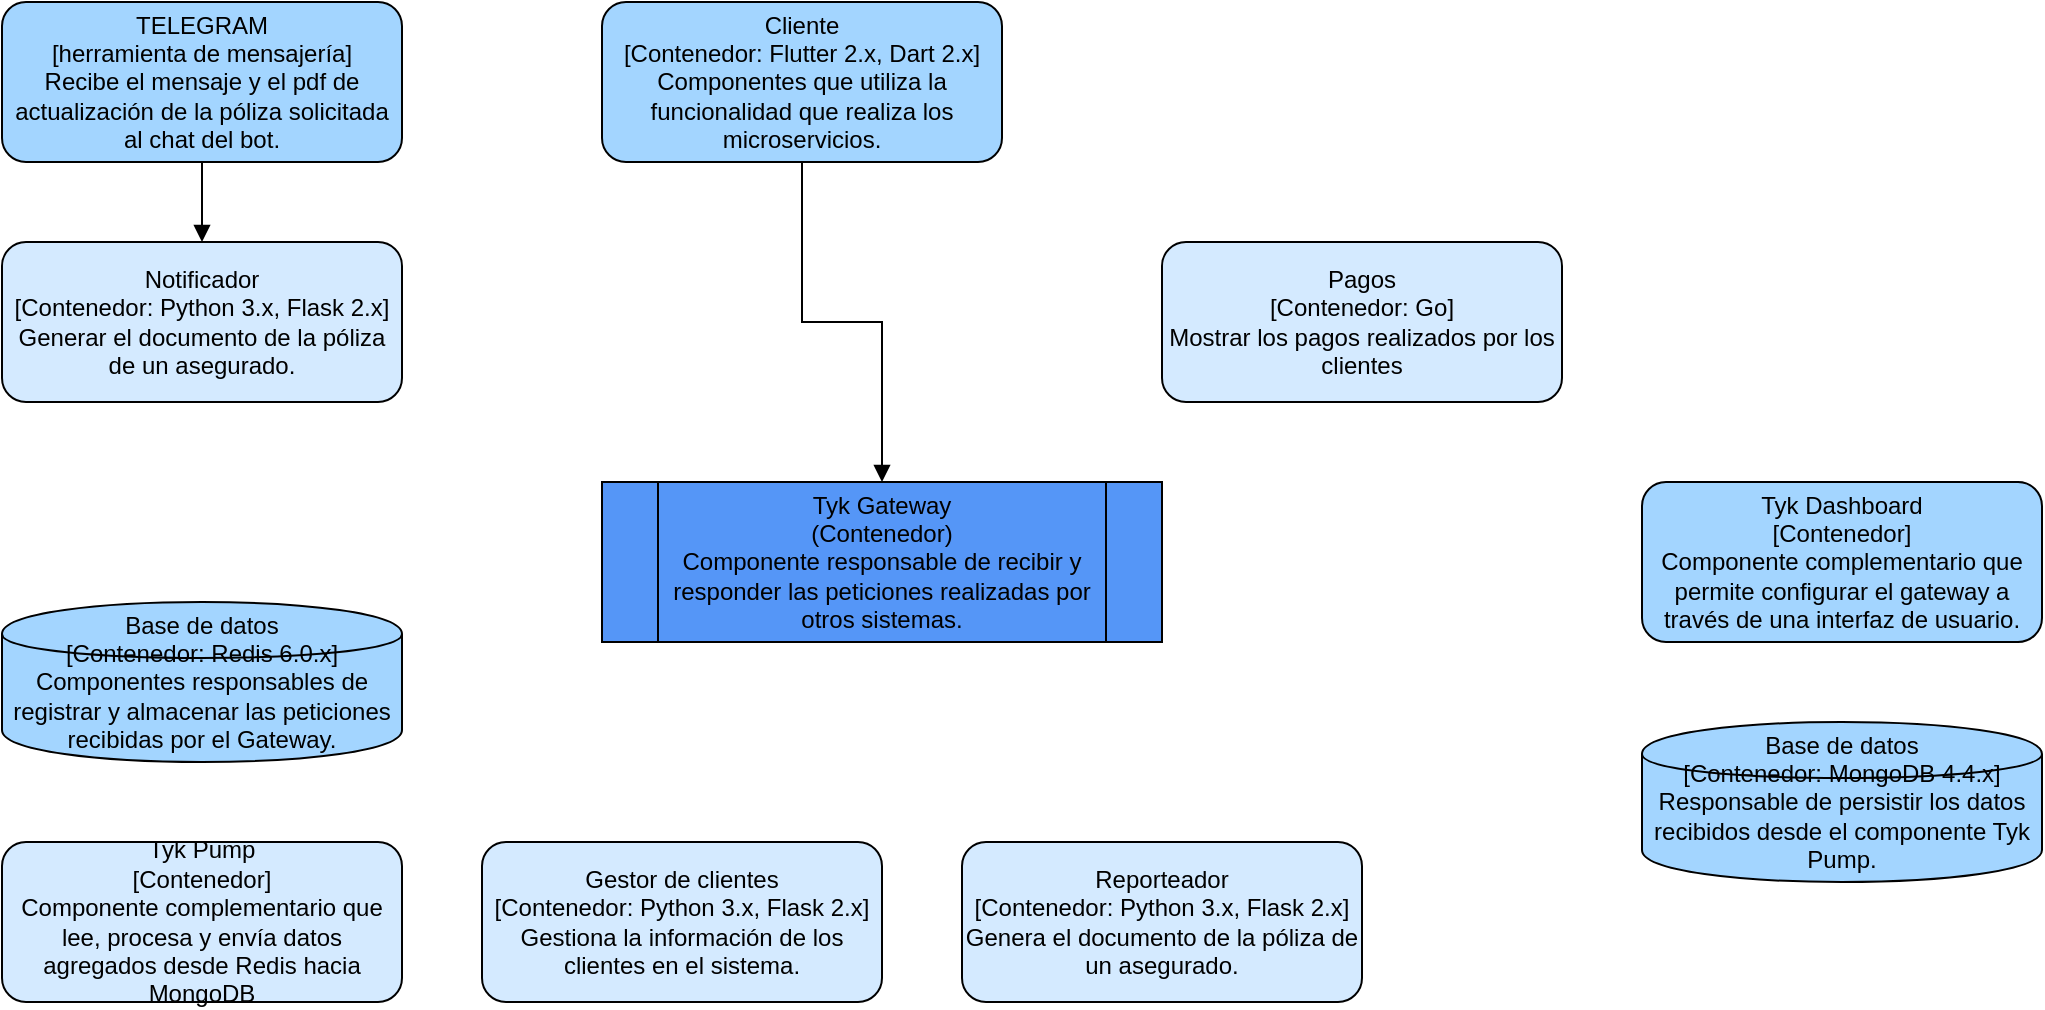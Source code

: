 <?xml version="1.0" encoding="UTF-8"?>
<mxfile>
  <diagram name="Diagrama Microservicios" id="1">
    <mxGraphModel dx="1468" dy="914" grid="1" gridSize="10" guides="1" tooltips="1" connect="1" arrows="1" fold="1" page="1" pageScale="1" pageWidth="827" pageHeight="1169">
      <root>
        <mxCell id="0"/>
        <mxCell id="1" parent="0"/>

        <!-- Tyk Gateway -->
        <mxCell id="gateway" value="Tyk Gateway&#xa;(Contenedor)&#xa;Componente responsable de recibir y responder las peticiones realizadas por otros sistemas." style="shape=process;whiteSpace=wrap;html=1;fillColor=#5596f7;fontSize=12;" vertex="1" parent="1">
          <mxGeometry x="360" y="300" width="280" height="80" as="geometry"/>
        </mxCell>

        <!-- Cliente -->
        <mxCell id="cliente" value="Cliente&#xa;[Contenedor: Flutter 2.x, Dart 2.x]&#xa;Componentes que utiliza la funcionalidad que realiza los microservicios." style="shape=rectangle;whiteSpace=wrap;html=1;rounded=1;fillColor=#a3d5ff;fontSize=12;" vertex="1" parent="1">
          <mxGeometry x="360" y="60" width="200" height="80" as="geometry"/>
        </mxCell>

        <!-- Telegram -->
        <mxCell id="telegram" value="TELEGRAM&#xa;[herramienta de mensajería]&#xa;Recibe el mensaje y el pdf de actualización de la póliza solicitada al chat del bot." style="shape=rectangle;whiteSpace=wrap;html=1;rounded=1;fillColor=#a3d5ff;fontSize=12;" vertex="1" parent="1">
          <mxGeometry x="60" y="60" width="200" height="80" as="geometry"/>
        </mxCell>

        <!-- Notificador -->
        <mxCell id="notificador" value="Notificador&#xa;[Contenedor: Python 3.x, Flask 2.x]&#xa;Generar el documento de la póliza de un asegurado." style="shape=rectangle;whiteSpace=wrap;html=1;rounded=1;fillColor=#d4eaff;fontSize=12;" vertex="1" parent="1">
          <mxGeometry x="60" y="180" width="200" height="80" as="geometry"/>
        </mxCell>

        <!-- Pagos -->
        <mxCell id="pagos" value="Pagos&#xa;[Contenedor: Go]&#xa;Mostrar los pagos realizados por los clientes" style="shape=rectangle;whiteSpace=wrap;html=1;rounded=1;fillColor=#d4eaff;fontSize=12;" vertex="1" parent="1">
          <mxGeometry x="640" y="180" width="200" height="80" as="geometry"/>
        </mxCell>

        <!-- Base Redis -->
        <mxCell id="redis" value="Base de datos&#xa;[Contenedor: Redis 6.0.x]&#xa;Componentes responsables de registrar y almacenar las peticiones recibidas por el Gateway." style="shape=cylinder;whiteSpace=wrap;html=1;fillColor=#a3d5ff;fontSize=12;" vertex="1" parent="1">
          <mxGeometry x="60" y="360" width="200" height="80" as="geometry"/>
        </mxCell>

        <!-- Tyk Pump -->
        <mxCell id="pump" value="Tyk Pump&#xa;[Contenedor]&#xa;Componente complementario que lee, procesa y envía datos agregados desde Redis hacia MongoDB" style="shape=rectangle;whiteSpace=wrap;html=1;rounded=1;fillColor=#d4eaff;fontSize=12;" vertex="1" parent="1">
          <mxGeometry x="60" y="480" width="200" height="80" as="geometry"/>
        </mxCell>

        <!-- Gestor de clientes -->
        <mxCell id="gestor" value="Gestor de clientes&#xa;[Contenedor: Python 3.x, Flask 2.x]&#xa;Gestiona la información de los clientes en el sistema." style="shape=rectangle;whiteSpace=wrap;html=1;rounded=1;fillColor=#d4eaff;fontSize=12;" vertex="1" parent="1">
          <mxGeometry x="300" y="480" width="200" height="80" as="geometry"/>
        </mxCell>

        <!-- Reporteador -->
        <mxCell id="reporteador" value="Reporteador&#xa;[Contenedor: Python 3.x, Flask 2.x]&#xa;Genera el documento de la póliza de un asegurado." style="shape=rectangle;whiteSpace=wrap;html=1;rounded=1;fillColor=#d4eaff;fontSize=12;" vertex="1" parent="1">
          <mxGeometry x="540" y="480" width="200" height="80" as="geometry"/>
        </mxCell>

        <!-- Tyk Dashboard -->
        <mxCell id="dashboard" value="Tyk Dashboard&#xa;[Contenedor]&#xa;Componente complementario que permite configurar el gateway a través de una interfaz de usuario." style="shape=rectangle;whiteSpace=wrap;html=1;rounded=1;fillColor=#a3d5ff;fontSize=12;" vertex="1" parent="1">
          <mxGeometry x="880" y="300" width="200" height="80" as="geometry"/>
        </mxCell>

        <!-- MongoDB -->
        <mxCell id="mongo" value="Base de datos&#xa;[Contenedor: MongoDB 4.4.x]&#xa;Responsable de persistir los datos recibidos desde el componente Tyk Pump." style="shape=cylinder;whiteSpace=wrap;html=1;fillColor=#a3d5ff;fontSize=12;" vertex="1" parent="1">
          <mxGeometry x="880" y="420" width="200" height="80" as="geometry"/>
        </mxCell>

        <!-- Líneas (ejemplo 2 conexiones, puedes agregar más según necesidad) -->
        <mxCell id="line1" style="edgeStyle=orthogonalEdgeStyle;rounded=0;html=1;endArrow=block;" edge="1" parent="1" source="cliente" target="gateway">
          <mxGeometry relative="1" as="geometry"/>
        </mxCell>

        <mxCell id="line2" style="edgeStyle=orthogonalEdgeStyle;rounded=0;html=1;endArrow=block;" edge="1" parent="1" source="telegram" target="notificador">
          <mxGeometry relative="1" as="geometry"/>
        </mxCell>

      </root>
    </mxGraphModel>
  </diagram>
</mxfile>
